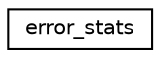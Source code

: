 digraph "Graphical Class Hierarchy"
{
  edge [fontname="Helvetica",fontsize="10",labelfontname="Helvetica",labelfontsize="10"];
  node [fontname="Helvetica",fontsize="10",shape=record];
  rankdir="LR";
  Node0 [label="error_stats",height=0.2,width=0.4,color="black", fillcolor="white", style="filled",URL="$structkaldi_1_1error__stats.html"];
}
